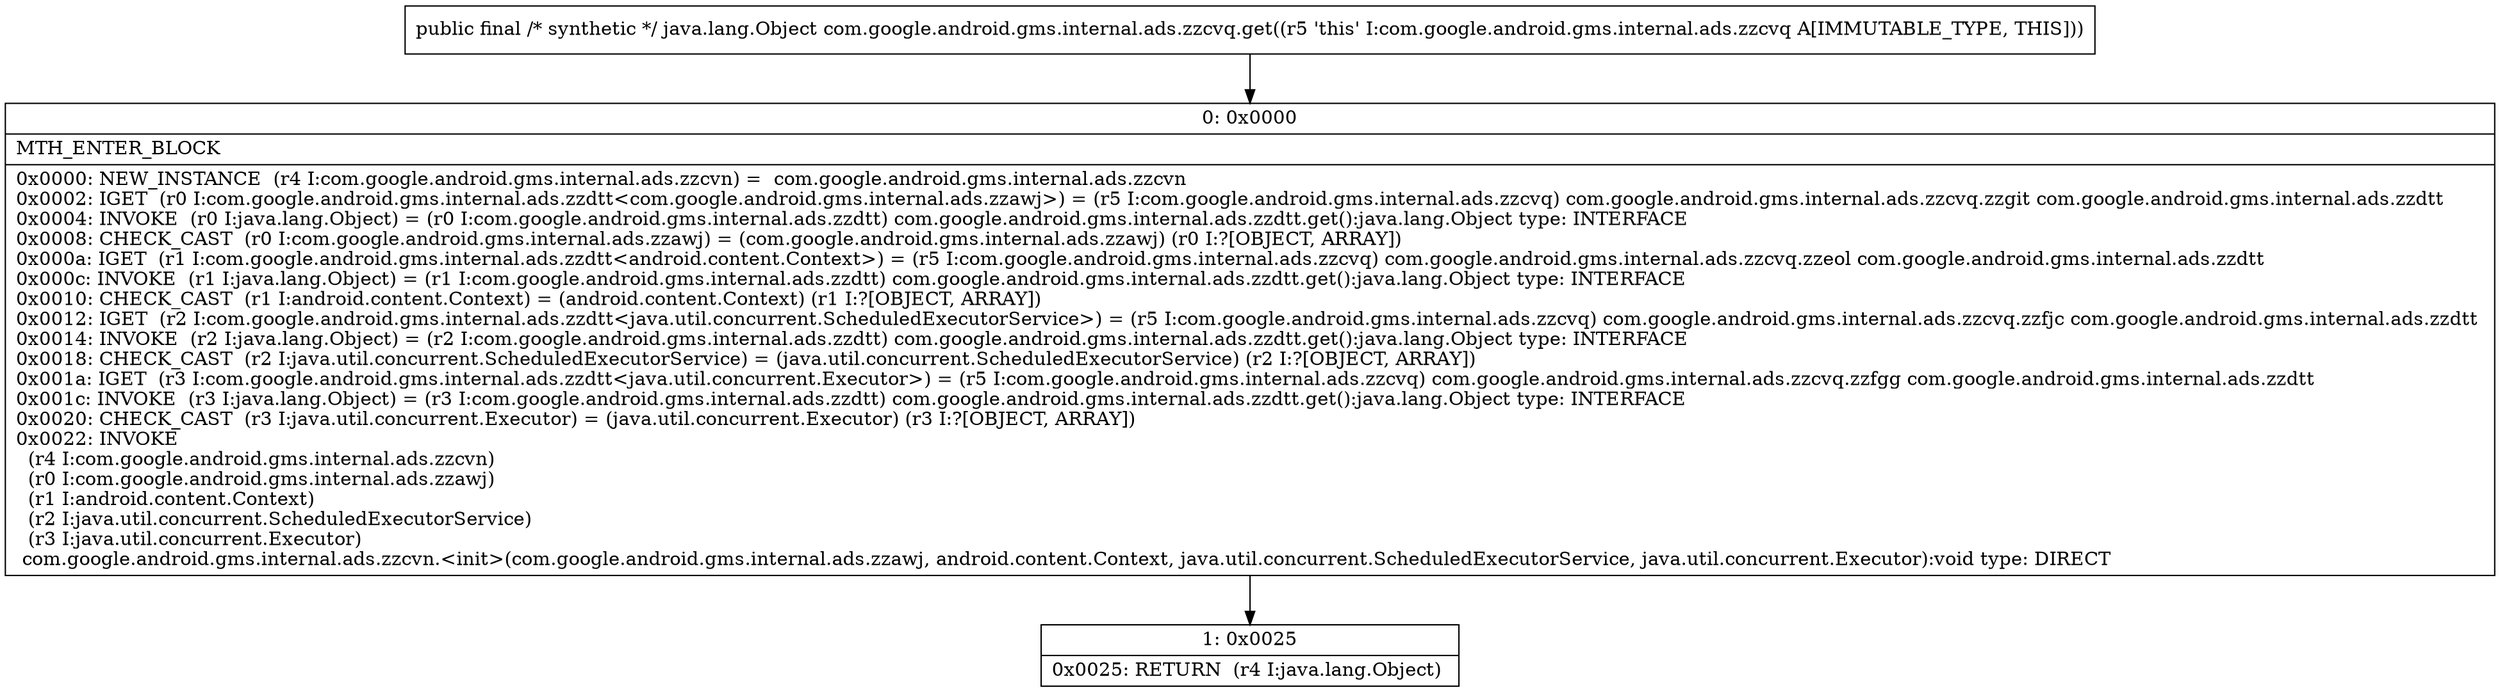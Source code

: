 digraph "CFG forcom.google.android.gms.internal.ads.zzcvq.get()Ljava\/lang\/Object;" {
Node_0 [shape=record,label="{0\:\ 0x0000|MTH_ENTER_BLOCK\l|0x0000: NEW_INSTANCE  (r4 I:com.google.android.gms.internal.ads.zzcvn) =  com.google.android.gms.internal.ads.zzcvn \l0x0002: IGET  (r0 I:com.google.android.gms.internal.ads.zzdtt\<com.google.android.gms.internal.ads.zzawj\>) = (r5 I:com.google.android.gms.internal.ads.zzcvq) com.google.android.gms.internal.ads.zzcvq.zzgit com.google.android.gms.internal.ads.zzdtt \l0x0004: INVOKE  (r0 I:java.lang.Object) = (r0 I:com.google.android.gms.internal.ads.zzdtt) com.google.android.gms.internal.ads.zzdtt.get():java.lang.Object type: INTERFACE \l0x0008: CHECK_CAST  (r0 I:com.google.android.gms.internal.ads.zzawj) = (com.google.android.gms.internal.ads.zzawj) (r0 I:?[OBJECT, ARRAY]) \l0x000a: IGET  (r1 I:com.google.android.gms.internal.ads.zzdtt\<android.content.Context\>) = (r5 I:com.google.android.gms.internal.ads.zzcvq) com.google.android.gms.internal.ads.zzcvq.zzeol com.google.android.gms.internal.ads.zzdtt \l0x000c: INVOKE  (r1 I:java.lang.Object) = (r1 I:com.google.android.gms.internal.ads.zzdtt) com.google.android.gms.internal.ads.zzdtt.get():java.lang.Object type: INTERFACE \l0x0010: CHECK_CAST  (r1 I:android.content.Context) = (android.content.Context) (r1 I:?[OBJECT, ARRAY]) \l0x0012: IGET  (r2 I:com.google.android.gms.internal.ads.zzdtt\<java.util.concurrent.ScheduledExecutorService\>) = (r5 I:com.google.android.gms.internal.ads.zzcvq) com.google.android.gms.internal.ads.zzcvq.zzfjc com.google.android.gms.internal.ads.zzdtt \l0x0014: INVOKE  (r2 I:java.lang.Object) = (r2 I:com.google.android.gms.internal.ads.zzdtt) com.google.android.gms.internal.ads.zzdtt.get():java.lang.Object type: INTERFACE \l0x0018: CHECK_CAST  (r2 I:java.util.concurrent.ScheduledExecutorService) = (java.util.concurrent.ScheduledExecutorService) (r2 I:?[OBJECT, ARRAY]) \l0x001a: IGET  (r3 I:com.google.android.gms.internal.ads.zzdtt\<java.util.concurrent.Executor\>) = (r5 I:com.google.android.gms.internal.ads.zzcvq) com.google.android.gms.internal.ads.zzcvq.zzfgg com.google.android.gms.internal.ads.zzdtt \l0x001c: INVOKE  (r3 I:java.lang.Object) = (r3 I:com.google.android.gms.internal.ads.zzdtt) com.google.android.gms.internal.ads.zzdtt.get():java.lang.Object type: INTERFACE \l0x0020: CHECK_CAST  (r3 I:java.util.concurrent.Executor) = (java.util.concurrent.Executor) (r3 I:?[OBJECT, ARRAY]) \l0x0022: INVOKE  \l  (r4 I:com.google.android.gms.internal.ads.zzcvn)\l  (r0 I:com.google.android.gms.internal.ads.zzawj)\l  (r1 I:android.content.Context)\l  (r2 I:java.util.concurrent.ScheduledExecutorService)\l  (r3 I:java.util.concurrent.Executor)\l com.google.android.gms.internal.ads.zzcvn.\<init\>(com.google.android.gms.internal.ads.zzawj, android.content.Context, java.util.concurrent.ScheduledExecutorService, java.util.concurrent.Executor):void type: DIRECT \l}"];
Node_1 [shape=record,label="{1\:\ 0x0025|0x0025: RETURN  (r4 I:java.lang.Object) \l}"];
MethodNode[shape=record,label="{public final \/* synthetic *\/ java.lang.Object com.google.android.gms.internal.ads.zzcvq.get((r5 'this' I:com.google.android.gms.internal.ads.zzcvq A[IMMUTABLE_TYPE, THIS])) }"];
MethodNode -> Node_0;
Node_0 -> Node_1;
}

